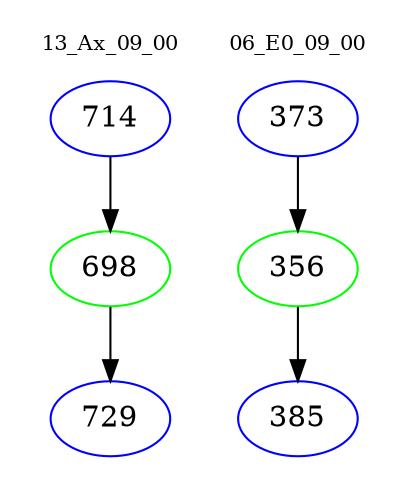 digraph{
subgraph cluster_0 {
color = white
label = "13_Ax_09_00";
fontsize=10;
T0_714 [label="714", color="blue"]
T0_714 -> T0_698 [color="black"]
T0_698 [label="698", color="green"]
T0_698 -> T0_729 [color="black"]
T0_729 [label="729", color="blue"]
}
subgraph cluster_1 {
color = white
label = "06_E0_09_00";
fontsize=10;
T1_373 [label="373", color="blue"]
T1_373 -> T1_356 [color="black"]
T1_356 [label="356", color="green"]
T1_356 -> T1_385 [color="black"]
T1_385 [label="385", color="blue"]
}
}
